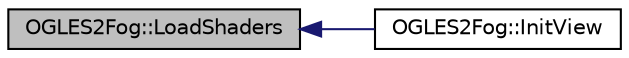 digraph "OGLES2Fog::LoadShaders"
{
  edge [fontname="Helvetica",fontsize="10",labelfontname="Helvetica",labelfontsize="10"];
  node [fontname="Helvetica",fontsize="10",shape=record];
  rankdir="LR";
  Node1 [label="OGLES2Fog::LoadShaders",height=0.2,width=0.4,color="black", fillcolor="grey75", style="filled", fontcolor="black"];
  Node1 -> Node2 [dir="back",color="midnightblue",fontsize="10",style="solid",fontname="Helvetica"];
  Node2 [label="OGLES2Fog::InitView",height=0.2,width=0.4,color="black", fillcolor="white", style="filled",URL="$class_o_g_l_e_s2_fog.html#a088e6722940d7c81b7534c74941b4bb8"];
}
